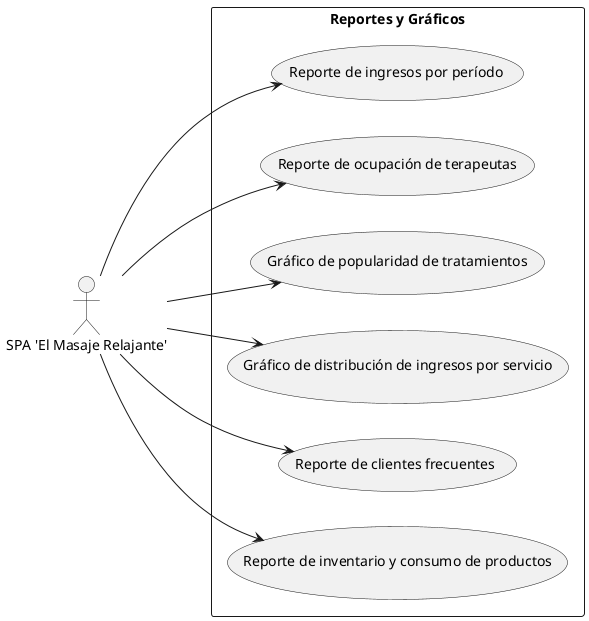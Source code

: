 @startuml
left to right direction

actor "SPA 'El Masaje Relajante'" as spa

rectangle "Reportes y Gráficos" {
  usecase "Reporte de ingresos por período" as reporte_ingresos_uc
  usecase "Reporte de ocupación de terapeutas" as reporte_ocupacion_uc
  usecase "Gráfico de popularidad de tratamientos" as grafico_popularidad_uc
  usecase "Gráfico de distribución de ingresos por servicio" as grafico_ingresos_uc
  usecase "Reporte de clientes frecuentes" as reporte_clientes_uc
  usecase "Reporte de inventario y consumo de productos" as reporte_inventario_uc
}

spa --> reporte_ingresos_uc
spa --> reporte_ocupacion_uc
spa --> grafico_popularidad_uc
spa --> grafico_ingresos_uc
spa --> reporte_clientes_uc
spa --> reporte_inventario_uc
@enduml
